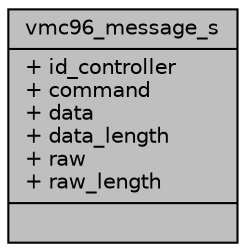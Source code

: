 digraph "vmc96_message_s"
{
  edge [fontname="Helvetica",fontsize="10",labelfontname="Helvetica",labelfontsize="10"];
  node [fontname="Helvetica",fontsize="10",shape=record];
  Node1 [label="{vmc96_message_s\n|+ id_controller\l+ command\l+ data\l+ data_length\l+ raw\l+ raw_length\l|}",height=0.2,width=0.4,color="black", fillcolor="grey75", style="filled" fontcolor="black"];
}
